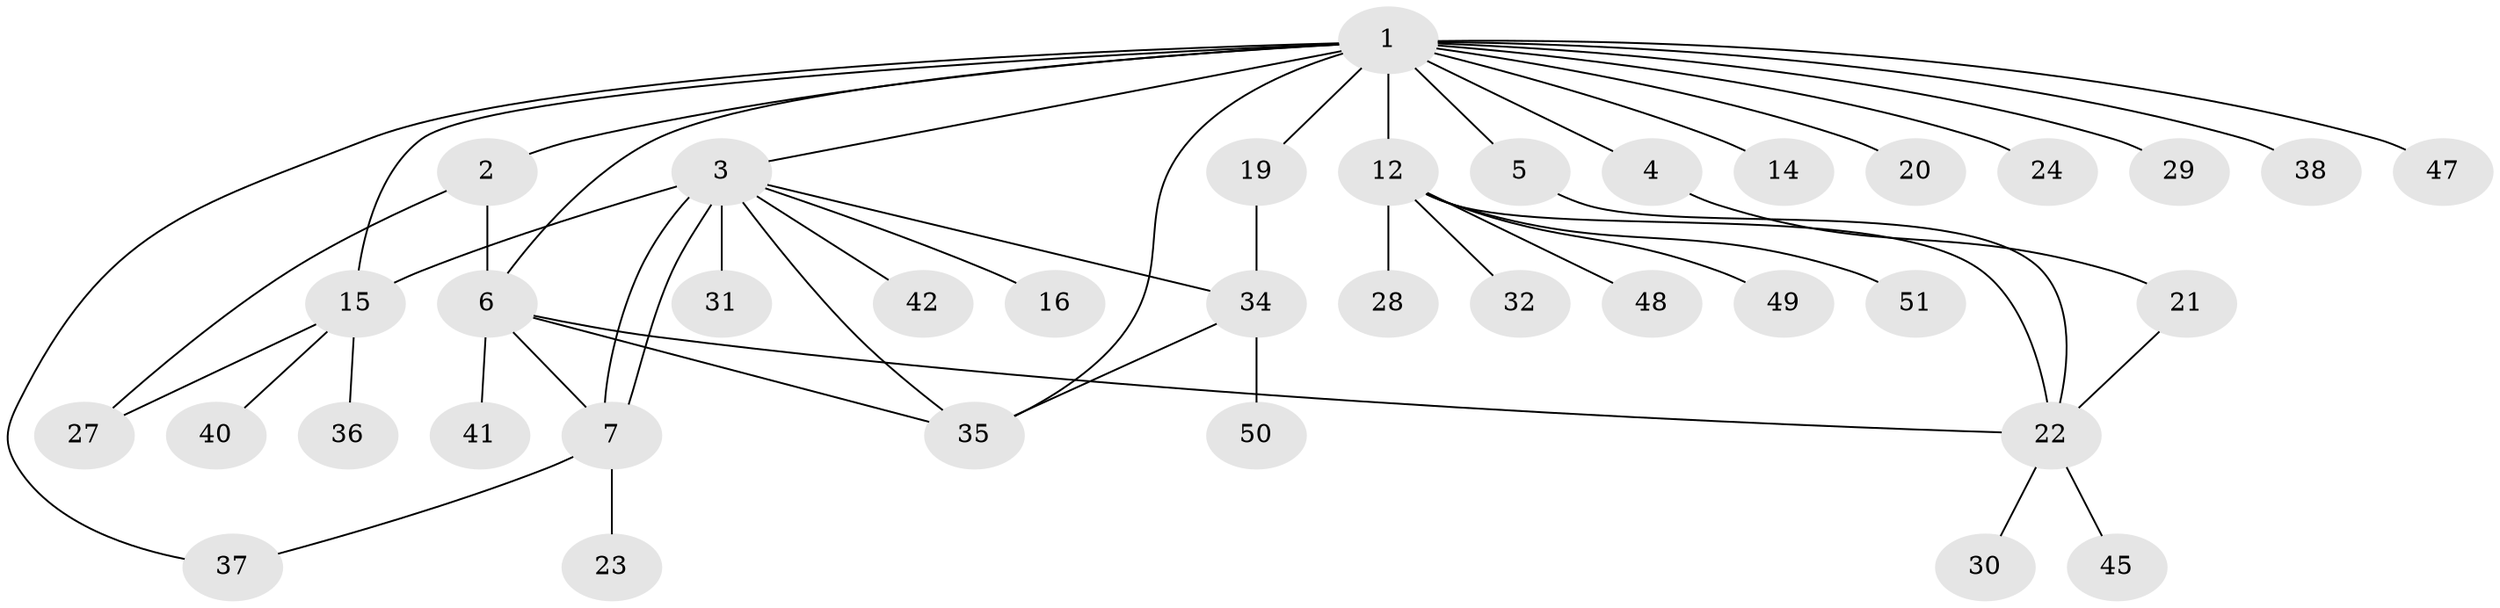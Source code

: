 // Generated by graph-tools (version 1.1) at 2025/51/02/27/25 19:51:56]
// undirected, 37 vertices, 49 edges
graph export_dot {
graph [start="1"]
  node [color=gray90,style=filled];
  1 [super="+8"];
  2 [super="+11"];
  3 [super="+13"];
  4 [super="+10"];
  5 [super="+44"];
  6 [super="+9"];
  7 [super="+25"];
  12 [super="+18"];
  14;
  15 [super="+17"];
  16;
  19 [super="+26"];
  20;
  21;
  22 [super="+43"];
  23;
  24 [super="+33"];
  27 [super="+46"];
  28;
  29;
  30;
  31;
  32;
  34 [super="+39"];
  35;
  36;
  37;
  38;
  40;
  41;
  42;
  45;
  47;
  48;
  49;
  50;
  51;
  1 -- 2;
  1 -- 3;
  1 -- 4;
  1 -- 5;
  1 -- 6 [weight=2];
  1 -- 12 [weight=2];
  1 -- 14;
  1 -- 15;
  1 -- 19;
  1 -- 24;
  1 -- 29;
  1 -- 35;
  1 -- 37;
  1 -- 38;
  1 -- 47;
  1 -- 20;
  2 -- 27;
  2 -- 6;
  3 -- 7 [weight=2];
  3 -- 7;
  3 -- 15 [weight=2];
  3 -- 16;
  3 -- 31;
  3 -- 34;
  3 -- 35;
  3 -- 42;
  4 -- 21;
  5 -- 22;
  6 -- 7 [weight=3];
  6 -- 35;
  6 -- 22;
  6 -- 41;
  7 -- 23;
  7 -- 37;
  12 -- 49;
  12 -- 51;
  12 -- 32;
  12 -- 48;
  12 -- 22;
  12 -- 28;
  15 -- 40;
  15 -- 36;
  15 -- 27;
  19 -- 34;
  21 -- 22;
  22 -- 30;
  22 -- 45;
  34 -- 35;
  34 -- 50;
}
